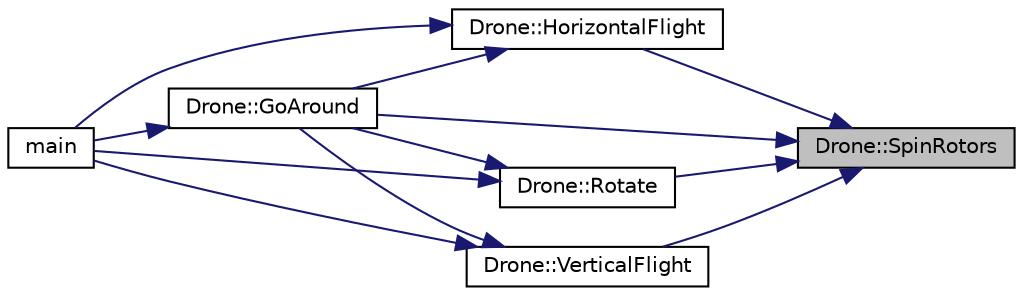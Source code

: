 digraph "Drone::SpinRotors"
{
 // LATEX_PDF_SIZE
  edge [fontname="Helvetica",fontsize="10",labelfontname="Helvetica",labelfontsize="10"];
  node [fontname="Helvetica",fontsize="10",shape=record];
  rankdir="RL";
  Node1 [label="Drone::SpinRotors",height=0.2,width=0.4,color="black", fillcolor="grey75", style="filled", fontcolor="black",tooltip="Obróć każdy z rotorów o pewien kąt w odpowiednim kierunku."];
  Node1 -> Node2 [dir="back",color="midnightblue",fontsize="10",style="solid",fontname="Helvetica"];
  Node2 [label="Drone::GoAround",height=0.2,width=0.4,color="black", fillcolor="white", style="filled",URL="$class_drone.html#a199a50ea0de3835d057e1e72dd0c23db",tooltip="Wzleć do góry, poleć do przodu o pewną odległość, wykonaj lot po okręgu względem punktu do którego dr..."];
  Node2 -> Node3 [dir="back",color="midnightblue",fontsize="10",style="solid",fontname="Helvetica"];
  Node3 [label="main",height=0.2,width=0.4,color="black", fillcolor="white", style="filled",URL="$app_2main_8cpp.html#ae66f6b31b5ad750f1fe042a706a4e3d4",tooltip=" "];
  Node1 -> Node4 [dir="back",color="midnightblue",fontsize="10",style="solid",fontname="Helvetica"];
  Node4 [label="Drone::HorizontalFlight",height=0.2,width=0.4,color="black", fillcolor="white", style="filled",URL="$class_drone.html#a4c0904848783c4c2a5918834851c1e66",tooltip="Wykonaj poziomy lot drona na pewną odległość"];
  Node4 -> Node2 [dir="back",color="midnightblue",fontsize="10",style="solid",fontname="Helvetica"];
  Node4 -> Node3 [dir="back",color="midnightblue",fontsize="10",style="solid",fontname="Helvetica"];
  Node1 -> Node5 [dir="back",color="midnightblue",fontsize="10",style="solid",fontname="Helvetica"];
  Node5 [label="Drone::Rotate",height=0.2,width=0.4,color="black", fillcolor="white", style="filled",URL="$class_drone.html#ac9ed6da111bc14d4892acc3df6943f12",tooltip="Obróc drona o pewien kąt względem własnej osi z."];
  Node5 -> Node2 [dir="back",color="midnightblue",fontsize="10",style="solid",fontname="Helvetica"];
  Node5 -> Node3 [dir="back",color="midnightblue",fontsize="10",style="solid",fontname="Helvetica"];
  Node1 -> Node6 [dir="back",color="midnightblue",fontsize="10",style="solid",fontname="Helvetica"];
  Node6 [label="Drone::VerticalFlight",height=0.2,width=0.4,color="black", fillcolor="white", style="filled",URL="$class_drone.html#a00f69f01bbcde98b37aafd0eb5ff126f",tooltip="Wykonaj pioniowy lot drona na pewną odległość"];
  Node6 -> Node2 [dir="back",color="midnightblue",fontsize="10",style="solid",fontname="Helvetica"];
  Node6 -> Node3 [dir="back",color="midnightblue",fontsize="10",style="solid",fontname="Helvetica"];
}
